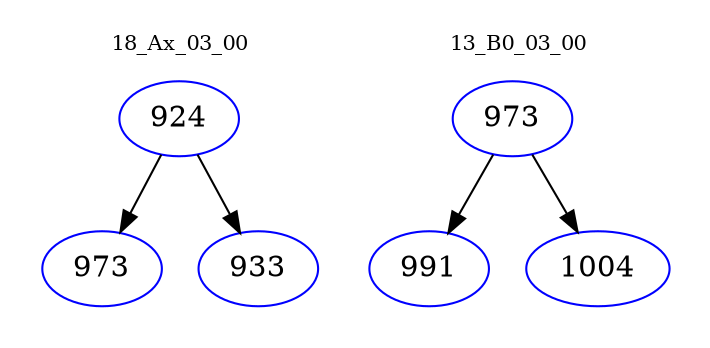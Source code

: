 digraph{
subgraph cluster_0 {
color = white
label = "18_Ax_03_00";
fontsize=10;
T0_924 [label="924", color="blue"]
T0_924 -> T0_973 [color="black"]
T0_973 [label="973", color="blue"]
T0_924 -> T0_933 [color="black"]
T0_933 [label="933", color="blue"]
}
subgraph cluster_1 {
color = white
label = "13_B0_03_00";
fontsize=10;
T1_973 [label="973", color="blue"]
T1_973 -> T1_991 [color="black"]
T1_991 [label="991", color="blue"]
T1_973 -> T1_1004 [color="black"]
T1_1004 [label="1004", color="blue"]
}
}

